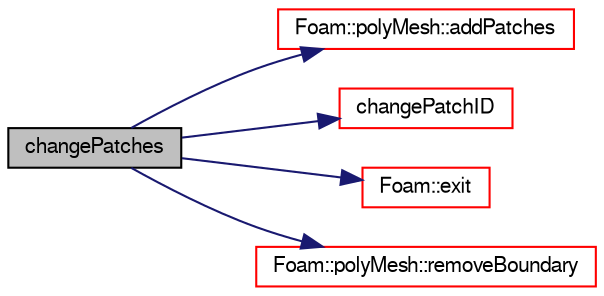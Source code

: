 digraph "changePatches"
{
  bgcolor="transparent";
  edge [fontname="FreeSans",fontsize="10",labelfontname="FreeSans",labelfontsize="10"];
  node [fontname="FreeSans",fontsize="10",shape=record];
  rankdir="LR";
  Node995 [label="changePatches",height=0.2,width=0.4,color="black", fillcolor="grey75", style="filled", fontcolor="black"];
  Node995 -> Node996 [color="midnightblue",fontsize="10",style="solid",fontname="FreeSans"];
  Node996 [label="Foam::polyMesh::addPatches",height=0.2,width=0.4,color="red",URL="$a27410.html#a6527fc99a1c5861553e2b107c6d9170f",tooltip="Add boundary patches. "];
  Node995 -> Node1077 [color="midnightblue",fontsize="10",style="solid",fontname="FreeSans"];
  Node1077 [label="changePatchID",height=0.2,width=0.4,color="red",URL="$a21738.html#a0e422d65d38d06483bef5c596b607eb2",tooltip="Change patch ID for a boundary face. Note: patchID should be in new. "];
  Node995 -> Node1109 [color="midnightblue",fontsize="10",style="solid",fontname="FreeSans"];
  Node1109 [label="Foam::exit",height=0.2,width=0.4,color="red",URL="$a21124.html#a06ca7250d8e89caf05243ec094843642"];
  Node995 -> Node1268 [color="midnightblue",fontsize="10",style="solid",fontname="FreeSans"];
  Node1268 [label="Foam::polyMesh::removeBoundary",height=0.2,width=0.4,color="red",URL="$a27410.html#acc2134c36adb97b988d5efc383a7f9f0",tooltip="Remove boundary patches. "];
}
